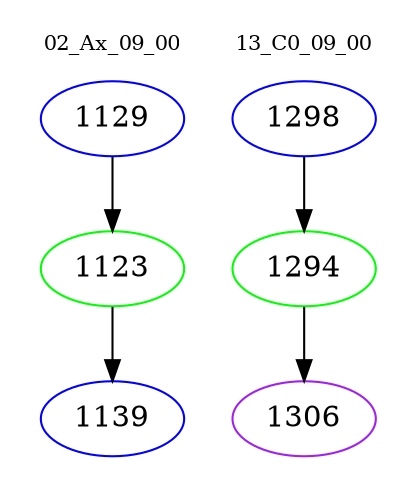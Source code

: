 digraph{
subgraph cluster_0 {
color = white
label = "02_Ax_09_00";
fontsize=10;
T0_1129 [label="1129", color="blue"]
T0_1129 -> T0_1123 [color="black"]
T0_1123 [label="1123", color="green"]
T0_1123 -> T0_1139 [color="black"]
T0_1139 [label="1139", color="blue"]
}
subgraph cluster_1 {
color = white
label = "13_C0_09_00";
fontsize=10;
T1_1298 [label="1298", color="blue"]
T1_1298 -> T1_1294 [color="black"]
T1_1294 [label="1294", color="green"]
T1_1294 -> T1_1306 [color="black"]
T1_1306 [label="1306", color="purple"]
}
}
